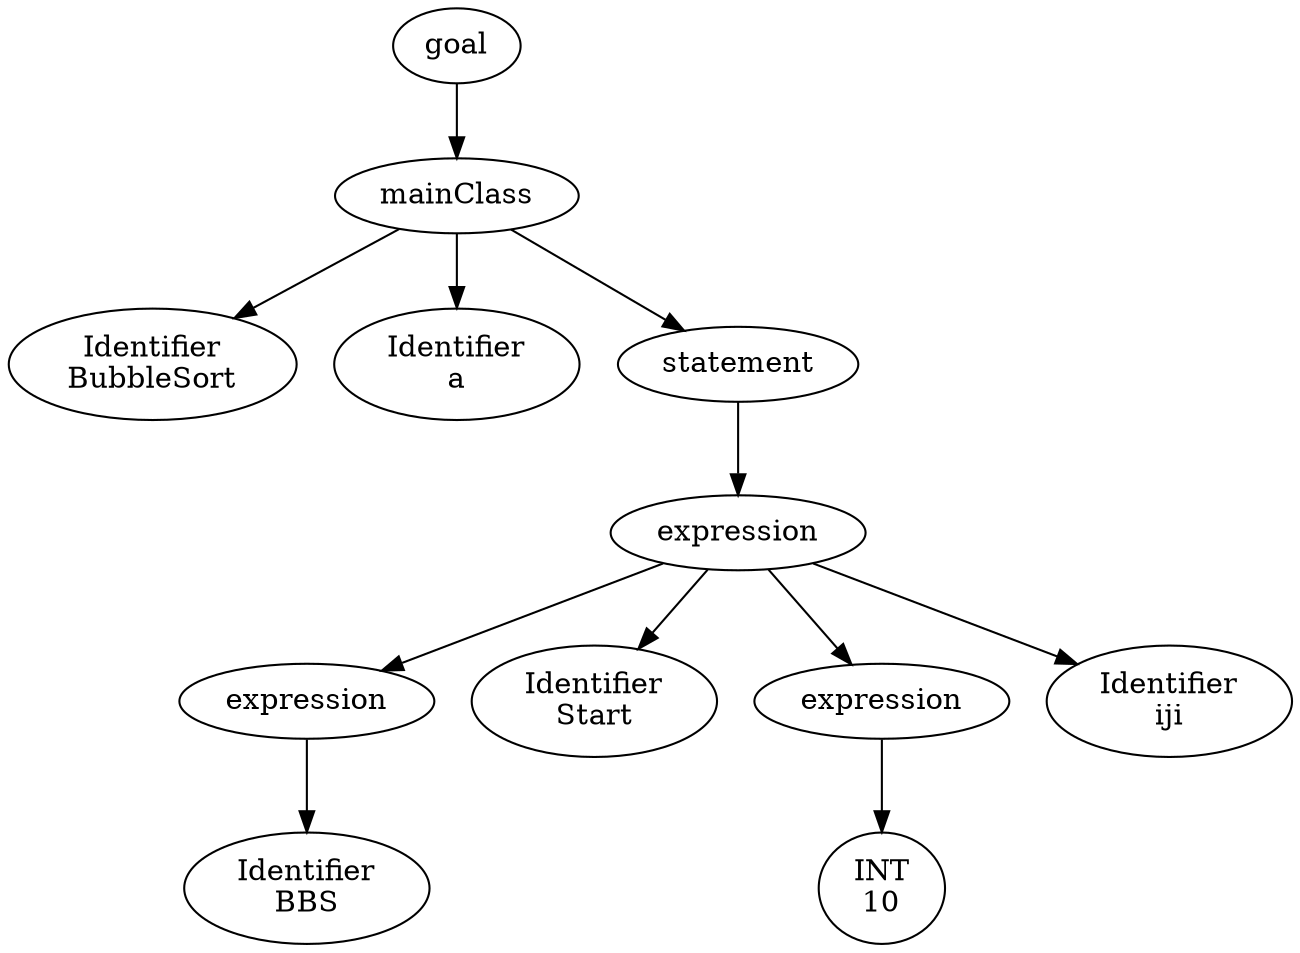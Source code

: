 digraph AST{
0[label="goal"]
00[label="mainClass"]
0->00
000[label="Identifier
BubbleSort"]
00->000
001[label="Identifier
a"]
00->001
002[label="statement"]
00->002
0020[label="expression"]
002->0020
00200[label="expression"]
0020->00200
002000[label="Identifier
BBS"]
00200->002000
00201[label="Identifier
Start"]
0020->00201
00202[label="expression"]
0020->00202
002020[label="INT
10"]
00202->002020
00203[label="Identifier
iji"]
0020->00203
}
